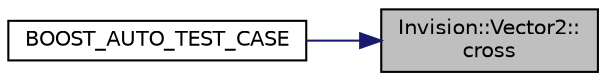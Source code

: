 digraph "Invision::Vector2::cross"
{
 // LATEX_PDF_SIZE
  edge [fontname="Helvetica",fontsize="10",labelfontname="Helvetica",labelfontsize="10"];
  node [fontname="Helvetica",fontsize="10",shape=record];
  rankdir="RL";
  Node1 [label="Invision::Vector2::\lcross",height=0.2,width=0.4,color="black", fillcolor="grey75", style="filled", fontcolor="black",tooltip="calculares the vector product of two vectors"];
  Node1 -> Node2 [dir="back",color="midnightblue",fontsize="10",style="solid",fontname="Helvetica"];
  Node2 [label="BOOST_AUTO_TEST_CASE",height=0.2,width=0.4,color="black", fillcolor="white", style="filled",URL="$_vector2_unit_test_8cpp.html#ac7ee305932afdea190a847da73bc74f5",tooltip=" "];
}
